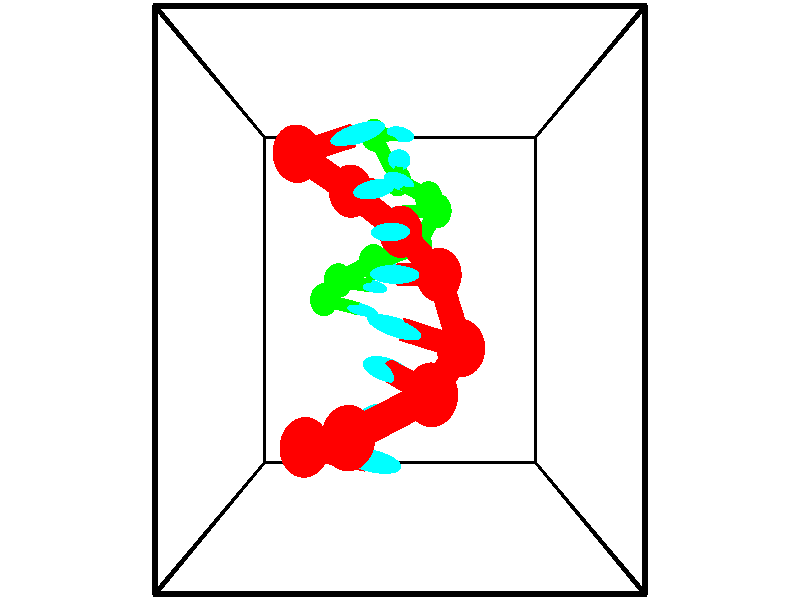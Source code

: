// switches for output
#declare DRAW_BASES = 1; // possible values are 0, 1; only relevant for DNA ribbons
#declare DRAW_BASES_TYPE = 3; // possible values are 1, 2, 3; only relevant for DNA ribbons
#declare DRAW_FOG = 0; // set to 1 to enable fog

#include "colors.inc"

#include "transforms.inc"
background { rgb <1, 1, 1>}

#default {
   normal{
       ripples 0.25
       frequency 0.20
       turbulence 0.2
       lambda 5
   }
	finish {
		phong 0.1
		phong_size 40.
	}
}

// original window dimensions: 1024x640


// camera settings

camera {
	sky <-0, 1, 0>
	up <-0, 1, 0>
	right 1.6 * <1, 0, 0>
	location <2.5, 2.5, 11.1562>
	look_at <2.5, 2.5, 2.5>
	direction <0, 0, -8.6562>
	angle 67.0682
}


# declare cpy_camera_pos = <2.5, 2.5, 11.1562>;
# if (DRAW_FOG = 1)
fog {
	fog_type 2
	up vnormalize(cpy_camera_pos)
	color rgbt<1,1,1,0.3>
	distance 1e-5
	fog_alt 3e-3
	fog_offset 4
}
# end


// LIGHTS

# declare lum = 6;
global_settings {
	ambient_light rgb lum * <0.05, 0.05, 0.05>
	max_trace_level 15
}# declare cpy_direct_light_amount = 0.25;
light_source
{	1000 * <-1, -1, 1>,
	rgb lum * cpy_direct_light_amount
	parallel
}

light_source
{	1000 * <1, 1, -1>,
	rgb lum * cpy_direct_light_amount
	parallel
}

// strand 0

// nucleotide -1

// particle -1
sphere {
	<1.537198, 1.260793, 5.056622> 0.250000
	pigment { color rgbt <1,0,0,0> }
	no_shadow
}
cylinder {
	<1.927383, 1.184422, 5.012772>,  <2.161495, 1.138599, 4.986462>, 0.100000
	pigment { color rgbt <1,0,0,0> }
	no_shadow
}
cylinder {
	<1.927383, 1.184422, 5.012772>,  <1.537198, 1.260793, 5.056622>, 0.100000
	pigment { color rgbt <1,0,0,0> }
	no_shadow
}

// particle -1
sphere {
	<1.927383, 1.184422, 5.012772> 0.100000
	pigment { color rgbt <1,0,0,0> }
	no_shadow
}
sphere {
	0, 1
	scale<0.080000,0.200000,0.300000>
	matrix <0.196184, 0.979781, 0.039247,
		0.099915, -0.059791, 0.993198,
		0.975464, -0.190928, -0.109625,
		2.220022, 1.127143, 4.979884>
	pigment { color rgbt <0,1,1,0> }
	no_shadow
}
cylinder {
	<2.023829, 1.441990, 5.598447>,  <1.537198, 1.260793, 5.056622>, 0.130000
	pigment { color rgbt <1,0,0,0> }
	no_shadow
}

// nucleotide -1

// particle -1
sphere {
	<2.023829, 1.441990, 5.598447> 0.250000
	pigment { color rgbt <1,0,0,0> }
	no_shadow
}
cylinder {
	<2.184189, 1.477884, 5.233761>,  <2.280405, 1.499421, 5.014949>, 0.100000
	pigment { color rgbt <1,0,0,0> }
	no_shadow
}
cylinder {
	<2.184189, 1.477884, 5.233761>,  <2.023829, 1.441990, 5.598447>, 0.100000
	pigment { color rgbt <1,0,0,0> }
	no_shadow
}

// particle -1
sphere {
	<2.184189, 1.477884, 5.233761> 0.100000
	pigment { color rgbt <1,0,0,0> }
	no_shadow
}
sphere {
	0, 1
	scale<0.080000,0.200000,0.300000>
	matrix <0.122159, 0.981068, 0.150277,
		0.907940, -0.171620, 0.382349,
		0.400901, 0.089735, -0.911716,
		2.304459, 1.504805, 4.960246>
	pigment { color rgbt <0,1,1,0> }
	no_shadow
}
cylinder {
	<2.793480, 1.761801, 5.506346>,  <2.023829, 1.441990, 5.598447>, 0.130000
	pigment { color rgbt <1,0,0,0> }
	no_shadow
}

// nucleotide -1

// particle -1
sphere {
	<2.793480, 1.761801, 5.506346> 0.250000
	pigment { color rgbt <1,0,0,0> }
	no_shadow
}
cylinder {
	<2.544510, 1.845982, 5.204803>,  <2.395128, 1.896490, 5.023878>, 0.100000
	pigment { color rgbt <1,0,0,0> }
	no_shadow
}
cylinder {
	<2.544510, 1.845982, 5.204803>,  <2.793480, 1.761801, 5.506346>, 0.100000
	pigment { color rgbt <1,0,0,0> }
	no_shadow
}

// particle -1
sphere {
	<2.544510, 1.845982, 5.204803> 0.100000
	pigment { color rgbt <1,0,0,0> }
	no_shadow
}
sphere {
	0, 1
	scale<0.080000,0.200000,0.300000>
	matrix <0.110548, 0.977155, 0.181514,
		0.774833, 0.029641, -0.631470,
		-0.622425, 0.210451, -0.753855,
		2.357782, 1.909117, 4.978647>
	pigment { color rgbt <0,1,1,0> }
	no_shadow
}
cylinder {
	<3.126294, 2.087564, 4.930833>,  <2.793480, 1.761801, 5.506346>, 0.130000
	pigment { color rgbt <1,0,0,0> }
	no_shadow
}

// nucleotide -1

// particle -1
sphere {
	<3.126294, 2.087564, 4.930833> 0.250000
	pigment { color rgbt <1,0,0,0> }
	no_shadow
}
cylinder {
	<2.743477, 2.191183, 4.982929>,  <2.513787, 2.253355, 5.014187>, 0.100000
	pigment { color rgbt <1,0,0,0> }
	no_shadow
}
cylinder {
	<2.743477, 2.191183, 4.982929>,  <3.126294, 2.087564, 4.930833>, 0.100000
	pigment { color rgbt <1,0,0,0> }
	no_shadow
}

// particle -1
sphere {
	<2.743477, 2.191183, 4.982929> 0.100000
	pigment { color rgbt <1,0,0,0> }
	no_shadow
}
sphere {
	0, 1
	scale<0.080000,0.200000,0.300000>
	matrix <0.270638, 0.959294, 0.080683,
		-0.104037, 0.112465, -0.988194,
		-0.957043, 0.259048, 0.130240,
		2.456364, 2.268898, 5.022001>
	pigment { color rgbt <0,1,1,0> }
	no_shadow
}
cylinder {
	<2.930051, 2.730383, 4.486968>,  <3.126294, 2.087564, 4.930833>, 0.130000
	pigment { color rgbt <1,0,0,0> }
	no_shadow
}

// nucleotide -1

// particle -1
sphere {
	<2.930051, 2.730383, 4.486968> 0.250000
	pigment { color rgbt <1,0,0,0> }
	no_shadow
}
cylinder {
	<2.656044, 2.722878, 4.778282>,  <2.491640, 2.718374, 4.953071>, 0.100000
	pigment { color rgbt <1,0,0,0> }
	no_shadow
}
cylinder {
	<2.656044, 2.722878, 4.778282>,  <2.930051, 2.730383, 4.486968>, 0.100000
	pigment { color rgbt <1,0,0,0> }
	no_shadow
}

// particle -1
sphere {
	<2.656044, 2.722878, 4.778282> 0.100000
	pigment { color rgbt <1,0,0,0> }
	no_shadow
}
sphere {
	0, 1
	scale<0.080000,0.200000,0.300000>
	matrix <0.028957, 0.998177, 0.052955,
		-0.727952, 0.057363, -0.683224,
		-0.685016, -0.018765, 0.728286,
		2.450539, 2.717248, 4.996768>
	pigment { color rgbt <0,1,1,0> }
	no_shadow
}
cylinder {
	<2.509065, 3.154546, 4.198531>,  <2.930051, 2.730383, 4.486968>, 0.130000
	pigment { color rgbt <1,0,0,0> }
	no_shadow
}

// nucleotide -1

// particle -1
sphere {
	<2.509065, 3.154546, 4.198531> 0.250000
	pigment { color rgbt <1,0,0,0> }
	no_shadow
}
cylinder {
	<2.448326, 3.116444, 4.592052>,  <2.411883, 3.093582, 4.828165>, 0.100000
	pigment { color rgbt <1,0,0,0> }
	no_shadow
}
cylinder {
	<2.448326, 3.116444, 4.592052>,  <2.509065, 3.154546, 4.198531>, 0.100000
	pigment { color rgbt <1,0,0,0> }
	no_shadow
}

// particle -1
sphere {
	<2.448326, 3.116444, 4.592052> 0.100000
	pigment { color rgbt <1,0,0,0> }
	no_shadow
}
sphere {
	0, 1
	scale<0.080000,0.200000,0.300000>
	matrix <-0.027656, 0.995365, 0.092107,
		-0.988017, -0.013222, -0.153778,
		-0.151847, -0.095256, 0.983803,
		2.402772, 3.087867, 4.887194>
	pigment { color rgbt <0,1,1,0> }
	no_shadow
}
cylinder {
	<1.938055, 3.533643, 4.263576>,  <2.509065, 3.154546, 4.198531>, 0.130000
	pigment { color rgbt <1,0,0,0> }
	no_shadow
}

// nucleotide -1

// particle -1
sphere {
	<1.938055, 3.533643, 4.263576> 0.250000
	pigment { color rgbt <1,0,0,0> }
	no_shadow
}
cylinder {
	<2.103767, 3.489918, 4.625000>,  <2.203195, 3.463683, 4.841855>, 0.100000
	pigment { color rgbt <1,0,0,0> }
	no_shadow
}
cylinder {
	<2.103767, 3.489918, 4.625000>,  <1.938055, 3.533643, 4.263576>, 0.100000
	pigment { color rgbt <1,0,0,0> }
	no_shadow
}

// particle -1
sphere {
	<2.103767, 3.489918, 4.625000> 0.100000
	pigment { color rgbt <1,0,0,0> }
	no_shadow
}
sphere {
	0, 1
	scale<0.080000,0.200000,0.300000>
	matrix <-0.169508, 0.966125, 0.194600,
		-0.894226, -0.233780, 0.381717,
		0.414280, -0.109312, 0.903561,
		2.228051, 3.457124, 4.896069>
	pigment { color rgbt <0,1,1,0> }
	no_shadow
}
cylinder {
	<1.421760, 3.773353, 4.839076>,  <1.938055, 3.533643, 4.263576>, 0.130000
	pigment { color rgbt <1,0,0,0> }
	no_shadow
}

// nucleotide -1

// particle -1
sphere {
	<1.421760, 3.773353, 4.839076> 0.250000
	pigment { color rgbt <1,0,0,0> }
	no_shadow
}
cylinder {
	<1.791649, 3.841551, 4.975204>,  <2.013582, 3.882469, 5.056881>, 0.100000
	pigment { color rgbt <1,0,0,0> }
	no_shadow
}
cylinder {
	<1.791649, 3.841551, 4.975204>,  <1.421760, 3.773353, 4.839076>, 0.100000
	pigment { color rgbt <1,0,0,0> }
	no_shadow
}

// particle -1
sphere {
	<1.791649, 3.841551, 4.975204> 0.100000
	pigment { color rgbt <1,0,0,0> }
	no_shadow
}
sphere {
	0, 1
	scale<0.080000,0.200000,0.300000>
	matrix <-0.233515, 0.960163, 0.153486,
		-0.300595, -0.221403, 0.927698,
		0.924723, 0.170494, 0.340322,
		2.069066, 3.892699, 5.077301>
	pigment { color rgbt <0,1,1,0> }
	no_shadow
}
// strand 1

// nucleotide -1

// particle -1
sphere {
	<2.014083, 5.080629, -0.188607> 0.250000
	pigment { color rgbt <0,1,0,0> }
	no_shadow
}
cylinder {
	<2.294220, 5.023888, 0.091221>,  <2.462302, 4.989843, 0.259118>, 0.100000
	pigment { color rgbt <0,1,0,0> }
	no_shadow
}
cylinder {
	<2.294220, 5.023888, 0.091221>,  <2.014083, 5.080629, -0.188607>, 0.100000
	pigment { color rgbt <0,1,0,0> }
	no_shadow
}

// particle -1
sphere {
	<2.294220, 5.023888, 0.091221> 0.100000
	pigment { color rgbt <0,1,0,0> }
	no_shadow
}
sphere {
	0, 1
	scale<0.080000,0.200000,0.300000>
	matrix <-0.322841, -0.937034, 0.133192,
		0.636628, -0.319130, -0.702040,
		0.700342, -0.141854, 0.699570,
		2.504323, 4.981331, 0.301092>
	pigment { color rgbt <0,1,1,0> }
	no_shadow
}
cylinder {
	<2.458916, 4.394432, -0.331896>,  <2.014083, 5.080629, -0.188607>, 0.130000
	pigment { color rgbt <0,1,0,0> }
	no_shadow
}

// nucleotide -1

// particle -1
sphere {
	<2.458916, 4.394432, -0.331896> 0.250000
	pigment { color rgbt <0,1,0,0> }
	no_shadow
}
cylinder {
	<2.474945, 4.505566, 0.052021>,  <2.484562, 4.572246, 0.282371>, 0.100000
	pigment { color rgbt <0,1,0,0> }
	no_shadow
}
cylinder {
	<2.474945, 4.505566, 0.052021>,  <2.458916, 4.394432, -0.331896>, 0.100000
	pigment { color rgbt <0,1,0,0> }
	no_shadow
}

// particle -1
sphere {
	<2.474945, 4.505566, 0.052021> 0.100000
	pigment { color rgbt <0,1,0,0> }
	no_shadow
}
sphere {
	0, 1
	scale<0.080000,0.200000,0.300000>
	matrix <-0.074722, -0.957041, 0.280158,
		0.996399, -0.082944, -0.017591,
		0.040073, 0.277834, 0.959793,
		2.486967, 4.588916, 0.339959>
	pigment { color rgbt <0,1,1,0> }
	no_shadow
}
cylinder {
	<3.024573, 4.067023, 0.062653>,  <2.458916, 4.394432, -0.331896>, 0.130000
	pigment { color rgbt <0,1,0,0> }
	no_shadow
}

// nucleotide -1

// particle -1
sphere {
	<3.024573, 4.067023, 0.062653> 0.250000
	pigment { color rgbt <0,1,0,0> }
	no_shadow
}
cylinder {
	<2.715912, 4.170532, 0.295063>,  <2.530715, 4.232637, 0.434509>, 0.100000
	pigment { color rgbt <0,1,0,0> }
	no_shadow
}
cylinder {
	<2.715912, 4.170532, 0.295063>,  <3.024573, 4.067023, 0.062653>, 0.100000
	pigment { color rgbt <0,1,0,0> }
	no_shadow
}

// particle -1
sphere {
	<2.715912, 4.170532, 0.295063> 0.100000
	pigment { color rgbt <0,1,0,0> }
	no_shadow
}
sphere {
	0, 1
	scale<0.080000,0.200000,0.300000>
	matrix <-0.088582, -0.948317, 0.304709,
		0.629846, 0.183661, 0.754694,
		-0.771652, 0.258772, 0.581024,
		2.484416, 4.248164, 0.469370>
	pigment { color rgbt <0,1,1,0> }
	no_shadow
}
cylinder {
	<3.140365, 3.782229, 0.733713>,  <3.024573, 4.067023, 0.062653>, 0.130000
	pigment { color rgbt <0,1,0,0> }
	no_shadow
}

// nucleotide -1

// particle -1
sphere {
	<3.140365, 3.782229, 0.733713> 0.250000
	pigment { color rgbt <0,1,0,0> }
	no_shadow
}
cylinder {
	<2.775177, 3.791531, 0.570766>,  <2.556064, 3.797112, 0.472999>, 0.100000
	pigment { color rgbt <0,1,0,0> }
	no_shadow
}
cylinder {
	<2.775177, 3.791531, 0.570766>,  <3.140365, 3.782229, 0.733713>, 0.100000
	pigment { color rgbt <0,1,0,0> }
	no_shadow
}

// particle -1
sphere {
	<2.775177, 3.791531, 0.570766> 0.100000
	pigment { color rgbt <0,1,0,0> }
	no_shadow
}
sphere {
	0, 1
	scale<0.080000,0.200000,0.300000>
	matrix <0.001373, -0.998194, -0.060057,
		-0.408026, -0.055389, 0.911289,
		-0.912969, 0.023253, -0.407365,
		2.501286, 3.798506, 0.448557>
	pigment { color rgbt <0,1,1,0> }
	no_shadow
}
cylinder {
	<2.786966, 3.263991, 1.080479>,  <3.140365, 3.782229, 0.733713>, 0.130000
	pigment { color rgbt <0,1,0,0> }
	no_shadow
}

// nucleotide -1

// particle -1
sphere {
	<2.786966, 3.263991, 1.080479> 0.250000
	pigment { color rgbt <0,1,0,0> }
	no_shadow
}
cylinder {
	<2.577209, 3.331902, 0.746727>,  <2.451356, 3.372648, 0.546476>, 0.100000
	pigment { color rgbt <0,1,0,0> }
	no_shadow
}
cylinder {
	<2.577209, 3.331902, 0.746727>,  <2.786966, 3.263991, 1.080479>, 0.100000
	pigment { color rgbt <0,1,0,0> }
	no_shadow
}

// particle -1
sphere {
	<2.577209, 3.331902, 0.746727> 0.100000
	pigment { color rgbt <0,1,0,0> }
	no_shadow
}
sphere {
	0, 1
	scale<0.080000,0.200000,0.300000>
	matrix <-0.153336, -0.982729, -0.103592,
		-0.837557, 0.073618, 0.541367,
		-0.524391, 0.169776, -0.834380,
		2.419892, 3.382834, 0.496413>
	pigment { color rgbt <0,1,1,0> }
	no_shadow
}
cylinder {
	<2.060503, 3.024274, 1.113683>,  <2.786966, 3.263991, 1.080479>, 0.130000
	pigment { color rgbt <0,1,0,0> }
	no_shadow
}

// nucleotide -1

// particle -1
sphere {
	<2.060503, 3.024274, 1.113683> 0.250000
	pigment { color rgbt <0,1,0,0> }
	no_shadow
}
cylinder {
	<2.172928, 3.028927, 0.729836>,  <2.240383, 3.031718, 0.499527>, 0.100000
	pigment { color rgbt <0,1,0,0> }
	no_shadow
}
cylinder {
	<2.172928, 3.028927, 0.729836>,  <2.060503, 3.024274, 1.113683>, 0.100000
	pigment { color rgbt <0,1,0,0> }
	no_shadow
}

// particle -1
sphere {
	<2.172928, 3.028927, 0.729836> 0.100000
	pigment { color rgbt <0,1,0,0> }
	no_shadow
}
sphere {
	0, 1
	scale<0.080000,0.200000,0.300000>
	matrix <-0.231721, -0.969518, -0.079621,
		-0.931294, 0.244743, -0.269800,
		0.281062, 0.011632, -0.959619,
		2.257246, 3.032416, 0.441950>
	pigment { color rgbt <0,1,1,0> }
	no_shadow
}
cylinder {
	<1.430662, 2.779504, 0.717652>,  <2.060503, 3.024274, 1.113683>, 0.130000
	pigment { color rgbt <0,1,0,0> }
	no_shadow
}

// nucleotide -1

// particle -1
sphere {
	<1.430662, 2.779504, 0.717652> 0.250000
	pigment { color rgbt <0,1,0,0> }
	no_shadow
}
cylinder {
	<1.759125, 2.738686, 0.493050>,  <1.956202, 2.714194, 0.358288>, 0.100000
	pigment { color rgbt <0,1,0,0> }
	no_shadow
}
cylinder {
	<1.759125, 2.738686, 0.493050>,  <1.430662, 2.779504, 0.717652>, 0.100000
	pigment { color rgbt <0,1,0,0> }
	no_shadow
}

// particle -1
sphere {
	<1.759125, 2.738686, 0.493050> 0.100000
	pigment { color rgbt <0,1,0,0> }
	no_shadow
}
sphere {
	0, 1
	scale<0.080000,0.200000,0.300000>
	matrix <-0.276117, -0.932103, -0.234400,
		-0.499461, 0.347521, -0.793579,
		0.821156, -0.102047, -0.561505,
		2.005472, 2.708071, 0.324598>
	pigment { color rgbt <0,1,1,0> }
	no_shadow
}
cylinder {
	<1.119510, 2.504022, 0.190477>,  <1.430662, 2.779504, 0.717652>, 0.130000
	pigment { color rgbt <0,1,0,0> }
	no_shadow
}

// nucleotide -1

// particle -1
sphere {
	<1.119510, 2.504022, 0.190477> 0.250000
	pigment { color rgbt <0,1,0,0> }
	no_shadow
}
cylinder {
	<1.510056, 2.418121, 0.180721>,  <1.744383, 2.366581, 0.174868>, 0.100000
	pigment { color rgbt <0,1,0,0> }
	no_shadow
}
cylinder {
	<1.510056, 2.418121, 0.180721>,  <1.119510, 2.504022, 0.190477>, 0.100000
	pigment { color rgbt <0,1,0,0> }
	no_shadow
}

// particle -1
sphere {
	<1.510056, 2.418121, 0.180721> 0.100000
	pigment { color rgbt <0,1,0,0> }
	no_shadow
}
sphere {
	0, 1
	scale<0.080000,0.200000,0.300000>
	matrix <-0.214707, -0.950800, -0.223340,
		0.024774, 0.223298, -0.974435,
		0.976364, -0.214751, -0.024389,
		1.802965, 2.353696, 0.173405>
	pigment { color rgbt <0,1,1,0> }
	no_shadow
}
// box output
cylinder {
	<0.000000, 0.000000, 0.000000>,  <5.000000, 0.000000, 0.000000>, 0.025000
	pigment { color rgbt <0,0,0,0> }
	no_shadow
}
cylinder {
	<0.000000, 0.000000, 0.000000>,  <0.000000, 5.000000, 0.000000>, 0.025000
	pigment { color rgbt <0,0,0,0> }
	no_shadow
}
cylinder {
	<0.000000, 0.000000, 0.000000>,  <0.000000, 0.000000, 5.000000>, 0.025000
	pigment { color rgbt <0,0,0,0> }
	no_shadow
}
cylinder {
	<5.000000, 5.000000, 5.000000>,  <0.000000, 5.000000, 5.000000>, 0.025000
	pigment { color rgbt <0,0,0,0> }
	no_shadow
}
cylinder {
	<5.000000, 5.000000, 5.000000>,  <5.000000, 0.000000, 5.000000>, 0.025000
	pigment { color rgbt <0,0,0,0> }
	no_shadow
}
cylinder {
	<5.000000, 5.000000, 5.000000>,  <5.000000, 5.000000, 0.000000>, 0.025000
	pigment { color rgbt <0,0,0,0> }
	no_shadow
}
cylinder {
	<0.000000, 0.000000, 5.000000>,  <0.000000, 5.000000, 5.000000>, 0.025000
	pigment { color rgbt <0,0,0,0> }
	no_shadow
}
cylinder {
	<0.000000, 0.000000, 5.000000>,  <5.000000, 0.000000, 5.000000>, 0.025000
	pigment { color rgbt <0,0,0,0> }
	no_shadow
}
cylinder {
	<5.000000, 5.000000, 0.000000>,  <0.000000, 5.000000, 0.000000>, 0.025000
	pigment { color rgbt <0,0,0,0> }
	no_shadow
}
cylinder {
	<5.000000, 5.000000, 0.000000>,  <5.000000, 0.000000, 0.000000>, 0.025000
	pigment { color rgbt <0,0,0,0> }
	no_shadow
}
cylinder {
	<5.000000, 0.000000, 5.000000>,  <5.000000, 0.000000, 0.000000>, 0.025000
	pigment { color rgbt <0,0,0,0> }
	no_shadow
}
cylinder {
	<0.000000, 5.000000, 0.000000>,  <0.000000, 5.000000, 5.000000>, 0.025000
	pigment { color rgbt <0,0,0,0> }
	no_shadow
}
// end of box output
